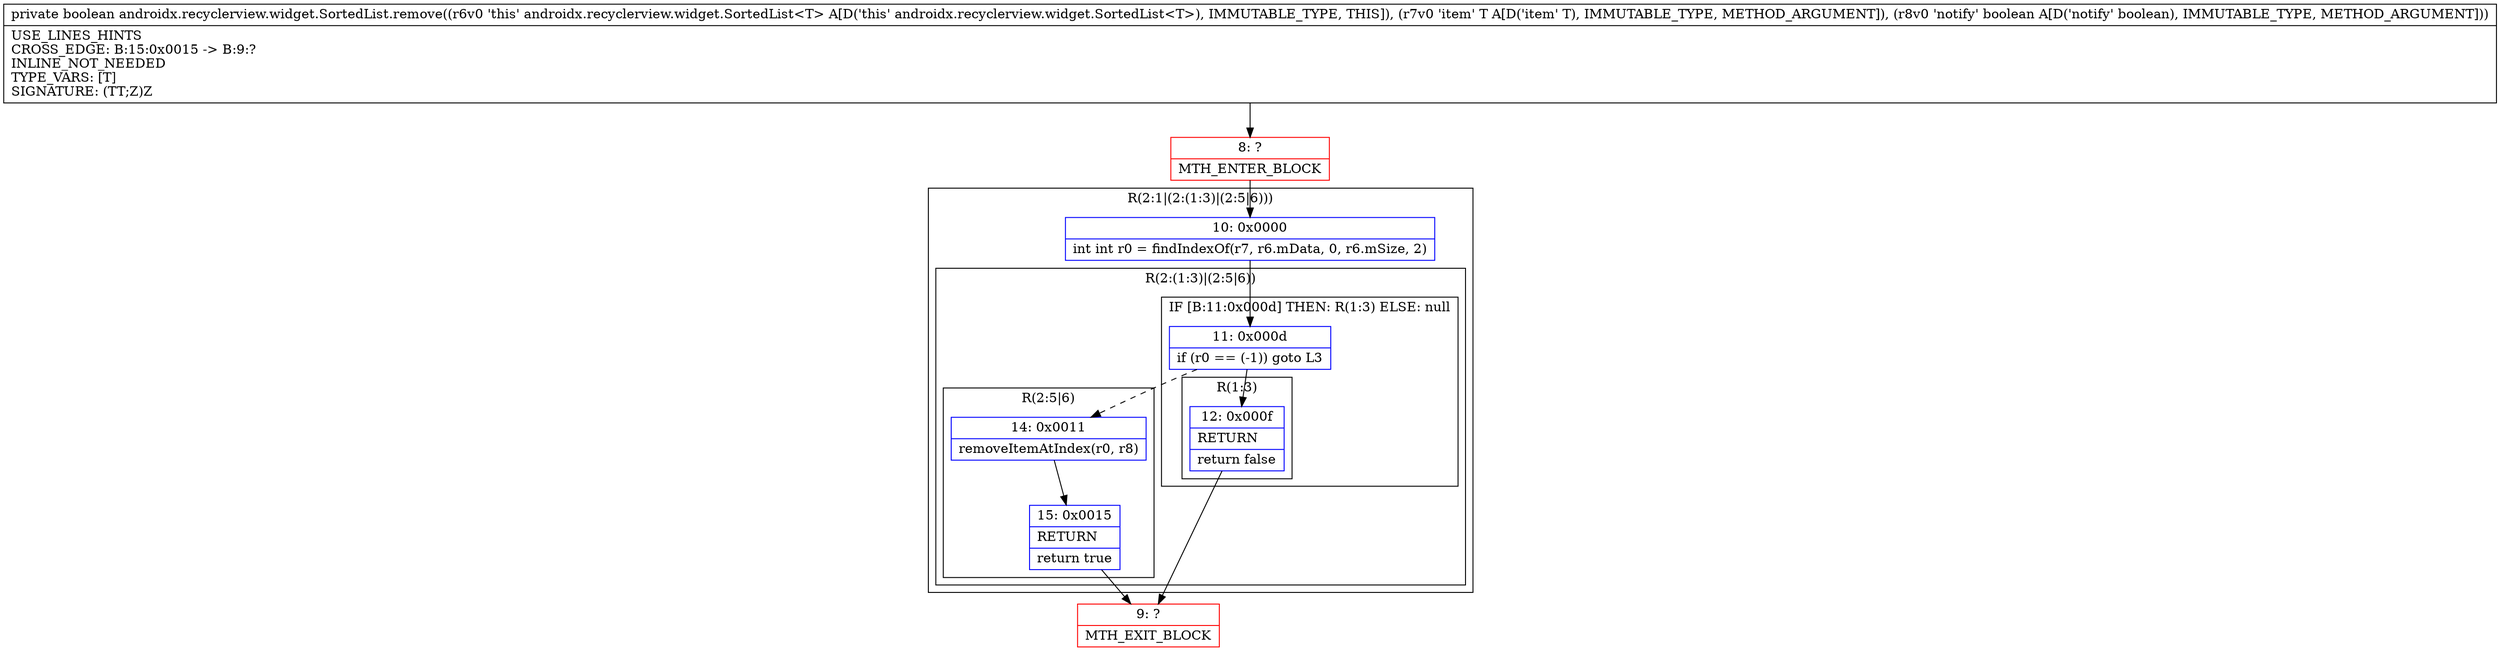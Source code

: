 digraph "CFG forandroidx.recyclerview.widget.SortedList.remove(Ljava\/lang\/Object;Z)Z" {
subgraph cluster_Region_1504178611 {
label = "R(2:1|(2:(1:3)|(2:5|6)))";
node [shape=record,color=blue];
Node_10 [shape=record,label="{10\:\ 0x0000|int int r0 = findIndexOf(r7, r6.mData, 0, r6.mSize, 2)\l}"];
subgraph cluster_Region_714322173 {
label = "R(2:(1:3)|(2:5|6))";
node [shape=record,color=blue];
subgraph cluster_IfRegion_1557091808 {
label = "IF [B:11:0x000d] THEN: R(1:3) ELSE: null";
node [shape=record,color=blue];
Node_11 [shape=record,label="{11\:\ 0x000d|if (r0 == (\-1)) goto L3\l}"];
subgraph cluster_Region_1558090195 {
label = "R(1:3)";
node [shape=record,color=blue];
Node_12 [shape=record,label="{12\:\ 0x000f|RETURN\l|return false\l}"];
}
}
subgraph cluster_Region_132426379 {
label = "R(2:5|6)";
node [shape=record,color=blue];
Node_14 [shape=record,label="{14\:\ 0x0011|removeItemAtIndex(r0, r8)\l}"];
Node_15 [shape=record,label="{15\:\ 0x0015|RETURN\l|return true\l}"];
}
}
}
Node_8 [shape=record,color=red,label="{8\:\ ?|MTH_ENTER_BLOCK\l}"];
Node_9 [shape=record,color=red,label="{9\:\ ?|MTH_EXIT_BLOCK\l}"];
MethodNode[shape=record,label="{private boolean androidx.recyclerview.widget.SortedList.remove((r6v0 'this' androidx.recyclerview.widget.SortedList\<T\> A[D('this' androidx.recyclerview.widget.SortedList\<T\>), IMMUTABLE_TYPE, THIS]), (r7v0 'item' T A[D('item' T), IMMUTABLE_TYPE, METHOD_ARGUMENT]), (r8v0 'notify' boolean A[D('notify' boolean), IMMUTABLE_TYPE, METHOD_ARGUMENT]))  | USE_LINES_HINTS\lCROSS_EDGE: B:15:0x0015 \-\> B:9:?\lINLINE_NOT_NEEDED\lTYPE_VARS: [T]\lSIGNATURE: (TT;Z)Z\l}"];
MethodNode -> Node_8;Node_10 -> Node_11;
Node_11 -> Node_12;
Node_11 -> Node_14[style=dashed];
Node_12 -> Node_9;
Node_14 -> Node_15;
Node_15 -> Node_9;
Node_8 -> Node_10;
}

